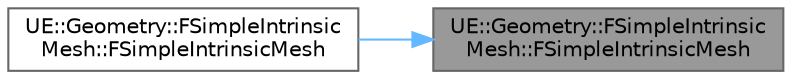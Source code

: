 digraph "UE::Geometry::FSimpleIntrinsicMesh::FSimpleIntrinsicMesh"
{
 // INTERACTIVE_SVG=YES
 // LATEX_PDF_SIZE
  bgcolor="transparent";
  edge [fontname=Helvetica,fontsize=10,labelfontname=Helvetica,labelfontsize=10];
  node [fontname=Helvetica,fontsize=10,shape=box,height=0.2,width=0.4];
  rankdir="RL";
  Node1 [id="Node000001",label="UE::Geometry::FSimpleIntrinsic\lMesh::FSimpleIntrinsicMesh",height=0.2,width=0.4,color="gray40", fillcolor="grey60", style="filled", fontcolor="black",tooltip=" "];
  Node1 -> Node2 [id="edge1_Node000001_Node000002",dir="back",color="steelblue1",style="solid",tooltip=" "];
  Node2 [id="Node000002",label="UE::Geometry::FSimpleIntrinsic\lMesh::FSimpleIntrinsicMesh",height=0.2,width=0.4,color="grey40", fillcolor="white", style="filled",URL="$d4/d51/classUE_1_1Geometry_1_1FSimpleIntrinsicMesh.html#ae0ae1c389715428957be40ab88f86cab",tooltip=" "];
}
